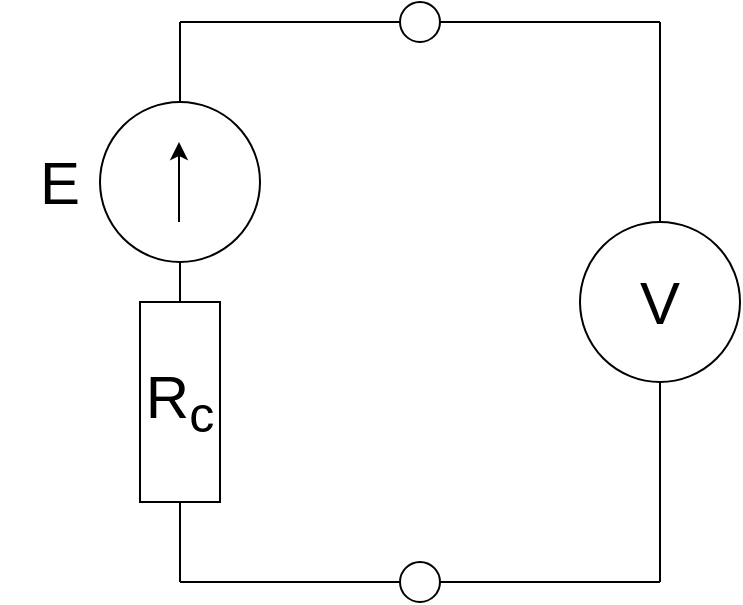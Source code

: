 <mxfile version="20.6.2" type="device"><diagram id="-ckCk2rOdEeRwF9SQF8a" name="Page-1"><mxGraphModel dx="652" dy="445" grid="1" gridSize="10" guides="1" tooltips="1" connect="1" arrows="1" fold="1" page="1" pageScale="1" pageWidth="827" pageHeight="1169" math="0" shadow="0"><root><mxCell id="0"/><mxCell id="1" parent="0"/><mxCell id="xw5a0NRYVhUEMJAg2DVS-1" value="" style="ellipse;whiteSpace=wrap;html=1;aspect=fixed;" vertex="1" parent="1"><mxGeometry x="120" y="160" width="80" height="80" as="geometry"/></mxCell><mxCell id="xw5a0NRYVhUEMJAg2DVS-2" value="" style="rounded=0;whiteSpace=wrap;html=1;rotation=90;" vertex="1" parent="1"><mxGeometry x="110" y="290" width="100" height="40" as="geometry"/></mxCell><mxCell id="xw5a0NRYVhUEMJAg2DVS-3" value="" style="endArrow=classic;html=1;rounded=0;" edge="1" parent="1"><mxGeometry width="50" height="50" relative="1" as="geometry"><mxPoint x="159.5" y="220" as="sourcePoint"/><mxPoint x="159.5" y="180" as="targetPoint"/></mxGeometry></mxCell><mxCell id="xw5a0NRYVhUEMJAg2DVS-4" value="" style="endArrow=none;html=1;rounded=0;entryX=0.5;entryY=1;entryDx=0;entryDy=0;exitX=0;exitY=0.5;exitDx=0;exitDy=0;" edge="1" parent="1" source="xw5a0NRYVhUEMJAg2DVS-2" target="xw5a0NRYVhUEMJAg2DVS-1"><mxGeometry width="50" height="50" relative="1" as="geometry"><mxPoint x="390" y="360" as="sourcePoint"/><mxPoint x="440" y="310" as="targetPoint"/></mxGeometry></mxCell><mxCell id="xw5a0NRYVhUEMJAg2DVS-5" value="" style="endArrow=none;html=1;rounded=0;exitX=0.5;exitY=0;exitDx=0;exitDy=0;" edge="1" parent="1" source="xw5a0NRYVhUEMJAg2DVS-1"><mxGeometry width="50" height="50" relative="1" as="geometry"><mxPoint x="390" y="360" as="sourcePoint"/><mxPoint x="160" y="120" as="targetPoint"/></mxGeometry></mxCell><mxCell id="xw5a0NRYVhUEMJAg2DVS-6" value="" style="endArrow=none;html=1;rounded=0;entryX=1;entryY=0.5;entryDx=0;entryDy=0;" edge="1" parent="1" target="xw5a0NRYVhUEMJAg2DVS-2"><mxGeometry width="50" height="50" relative="1" as="geometry"><mxPoint x="160" y="400" as="sourcePoint"/><mxPoint x="380" y="240" as="targetPoint"/></mxGeometry></mxCell><mxCell id="xw5a0NRYVhUEMJAg2DVS-7" value="" style="endArrow=none;html=1;rounded=0;" edge="1" parent="1"><mxGeometry width="50" height="50" relative="1" as="geometry"><mxPoint x="160" y="120" as="sourcePoint"/><mxPoint x="280" y="120" as="targetPoint"/></mxGeometry></mxCell><mxCell id="xw5a0NRYVhUEMJAg2DVS-8" value="" style="endArrow=none;html=1;rounded=0;startArrow=none;exitX=0;exitY=0.5;exitDx=0;exitDy=0;" edge="1" parent="1" source="xw5a0NRYVhUEMJAg2DVS-12"><mxGeometry width="50" height="50" relative="1" as="geometry"><mxPoint x="220" y="450" as="sourcePoint"/><mxPoint x="160" y="400" as="targetPoint"/></mxGeometry></mxCell><mxCell id="xw5a0NRYVhUEMJAg2DVS-10" value="" style="ellipse;whiteSpace=wrap;html=1;aspect=fixed;fillColor=#FFFFFF;" vertex="1" parent="1"><mxGeometry x="270" y="110" width="20" height="20" as="geometry"/></mxCell><mxCell id="xw5a0NRYVhUEMJAg2DVS-12" value="" style="ellipse;whiteSpace=wrap;html=1;aspect=fixed;fillColor=default;" vertex="1" parent="1"><mxGeometry x="270" y="390" width="20" height="20" as="geometry"/></mxCell><mxCell id="xw5a0NRYVhUEMJAg2DVS-13" value="" style="endArrow=none;html=1;rounded=0;" edge="1" parent="1" target="xw5a0NRYVhUEMJAg2DVS-12"><mxGeometry width="50" height="50" relative="1" as="geometry"><mxPoint x="280.0" y="400" as="sourcePoint"/><mxPoint x="160.0" y="400" as="targetPoint"/></mxGeometry></mxCell><mxCell id="xw5a0NRYVhUEMJAg2DVS-14" value="" style="ellipse;whiteSpace=wrap;html=1;aspect=fixed;fillColor=#FFFFFF;" vertex="1" parent="1"><mxGeometry x="360" y="220" width="80" height="80" as="geometry"/></mxCell><mxCell id="xw5a0NRYVhUEMJAg2DVS-15" value="" style="endArrow=none;html=1;rounded=0;exitX=1;exitY=0.5;exitDx=0;exitDy=0;" edge="1" parent="1" source="xw5a0NRYVhUEMJAg2DVS-12"><mxGeometry width="50" height="50" relative="1" as="geometry"><mxPoint x="330" y="310" as="sourcePoint"/><mxPoint x="400" y="400" as="targetPoint"/></mxGeometry></mxCell><mxCell id="xw5a0NRYVhUEMJAg2DVS-16" value="" style="endArrow=none;html=1;rounded=0;exitX=1;exitY=0.5;exitDx=0;exitDy=0;" edge="1" parent="1" source="xw5a0NRYVhUEMJAg2DVS-10"><mxGeometry width="50" height="50" relative="1" as="geometry"><mxPoint x="330" y="310" as="sourcePoint"/><mxPoint x="400" y="120" as="targetPoint"/></mxGeometry></mxCell><mxCell id="xw5a0NRYVhUEMJAg2DVS-17" value="" style="endArrow=none;html=1;rounded=0;entryX=0.5;entryY=0;entryDx=0;entryDy=0;" edge="1" parent="1" target="xw5a0NRYVhUEMJAg2DVS-14"><mxGeometry width="50" height="50" relative="1" as="geometry"><mxPoint x="400" y="120" as="sourcePoint"/><mxPoint x="380" y="260" as="targetPoint"/></mxGeometry></mxCell><mxCell id="xw5a0NRYVhUEMJAg2DVS-18" value="" style="endArrow=none;html=1;rounded=0;entryX=0.5;entryY=1;entryDx=0;entryDy=0;" edge="1" parent="1" target="xw5a0NRYVhUEMJAg2DVS-14"><mxGeometry width="50" height="50" relative="1" as="geometry"><mxPoint x="400" y="400" as="sourcePoint"/><mxPoint x="380" y="260" as="targetPoint"/></mxGeometry></mxCell><mxCell id="xw5a0NRYVhUEMJAg2DVS-19" value="V" style="text;html=1;strokeColor=none;fillColor=none;align=center;verticalAlign=middle;whiteSpace=wrap;rounded=0;fontSize=30;" vertex="1" parent="1"><mxGeometry x="370" y="245" width="60" height="30" as="geometry"/></mxCell><mxCell id="xw5a0NRYVhUEMJAg2DVS-20" value="E" style="text;html=1;strokeColor=none;fillColor=none;align=center;verticalAlign=middle;whiteSpace=wrap;rounded=0;fontSize=30;" vertex="1" parent="1"><mxGeometry x="70" y="185" width="60" height="30" as="geometry"/></mxCell><mxCell id="xw5a0NRYVhUEMJAg2DVS-22" value="R&lt;sub&gt;c&lt;/sub&gt;" style="text;html=1;strokeColor=none;fillColor=none;align=center;verticalAlign=middle;whiteSpace=wrap;rounded=0;fontSize=30;" vertex="1" parent="1"><mxGeometry x="130" y="295" width="60" height="30" as="geometry"/></mxCell></root></mxGraphModel></diagram></mxfile>